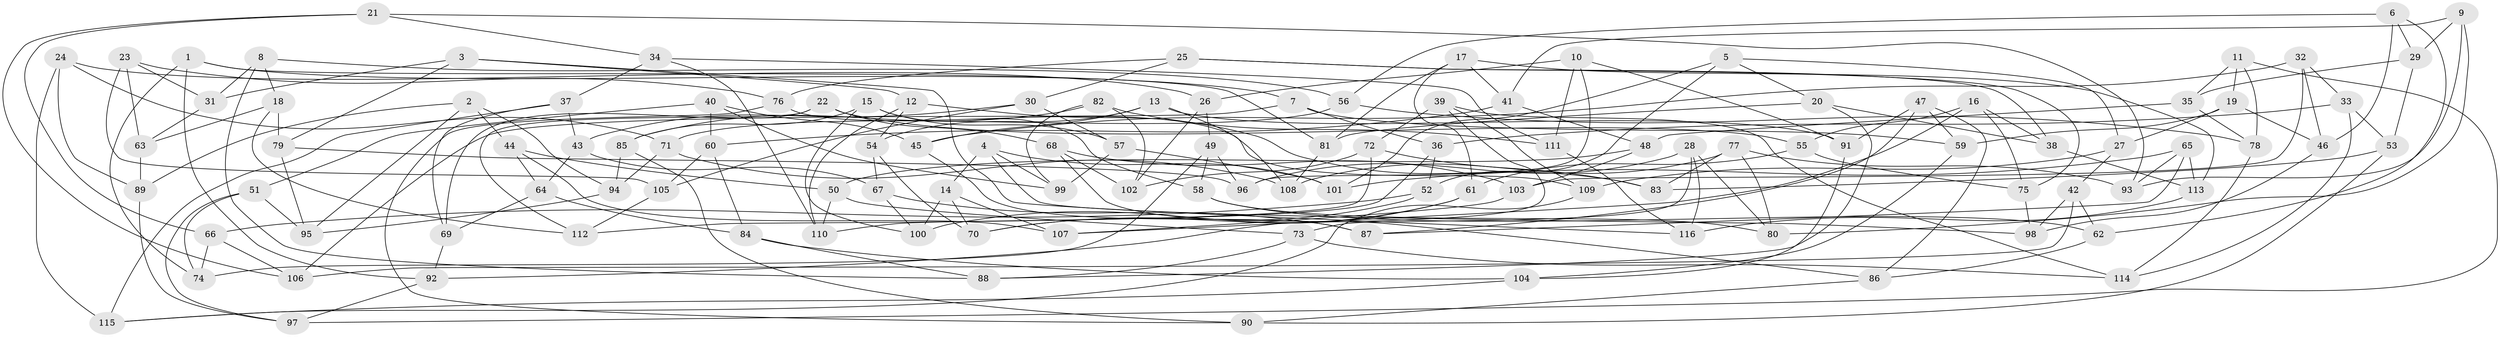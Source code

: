 // Generated by graph-tools (version 1.1) at 2025/50/03/09/25 03:50:51]
// undirected, 116 vertices, 232 edges
graph export_dot {
graph [start="1"]
  node [color=gray90,style=filled];
  1;
  2;
  3;
  4;
  5;
  6;
  7;
  8;
  9;
  10;
  11;
  12;
  13;
  14;
  15;
  16;
  17;
  18;
  19;
  20;
  21;
  22;
  23;
  24;
  25;
  26;
  27;
  28;
  29;
  30;
  31;
  32;
  33;
  34;
  35;
  36;
  37;
  38;
  39;
  40;
  41;
  42;
  43;
  44;
  45;
  46;
  47;
  48;
  49;
  50;
  51;
  52;
  53;
  54;
  55;
  56;
  57;
  58;
  59;
  60;
  61;
  62;
  63;
  64;
  65;
  66;
  67;
  68;
  69;
  70;
  71;
  72;
  73;
  74;
  75;
  76;
  77;
  78;
  79;
  80;
  81;
  82;
  83;
  84;
  85;
  86;
  87;
  88;
  89;
  90;
  91;
  92;
  93;
  94;
  95;
  96;
  97;
  98;
  99;
  100;
  101;
  102;
  103;
  104;
  105;
  106;
  107;
  108;
  109;
  110;
  111;
  112;
  113;
  114;
  115;
  116;
  1 -- 92;
  1 -- 74;
  1 -- 7;
  1 -- 81;
  2 -- 95;
  2 -- 44;
  2 -- 94;
  2 -- 89;
  3 -- 31;
  3 -- 12;
  3 -- 79;
  3 -- 116;
  4 -- 14;
  4 -- 99;
  4 -- 101;
  4 -- 98;
  5 -- 20;
  5 -- 101;
  5 -- 52;
  5 -- 27;
  6 -- 46;
  6 -- 62;
  6 -- 56;
  6 -- 29;
  7 -- 59;
  7 -- 36;
  7 -- 106;
  8 -- 31;
  8 -- 88;
  8 -- 56;
  8 -- 18;
  9 -- 41;
  9 -- 29;
  9 -- 93;
  9 -- 80;
  10 -- 91;
  10 -- 111;
  10 -- 96;
  10 -- 26;
  11 -- 78;
  11 -- 19;
  11 -- 97;
  11 -- 35;
  12 -- 110;
  12 -- 83;
  12 -- 54;
  13 -- 45;
  13 -- 108;
  13 -- 54;
  13 -- 91;
  14 -- 100;
  14 -- 107;
  14 -- 70;
  15 -- 85;
  15 -- 100;
  15 -- 58;
  15 -- 57;
  16 -- 75;
  16 -- 107;
  16 -- 38;
  16 -- 55;
  17 -- 41;
  17 -- 113;
  17 -- 81;
  17 -- 61;
  18 -- 63;
  18 -- 112;
  18 -- 79;
  19 -- 59;
  19 -- 46;
  19 -- 27;
  20 -- 88;
  20 -- 38;
  20 -- 81;
  21 -- 106;
  21 -- 34;
  21 -- 93;
  21 -- 66;
  22 -- 112;
  22 -- 68;
  22 -- 55;
  22 -- 69;
  23 -- 31;
  23 -- 105;
  23 -- 76;
  23 -- 63;
  24 -- 115;
  24 -- 26;
  24 -- 89;
  24 -- 71;
  25 -- 75;
  25 -- 76;
  25 -- 38;
  25 -- 30;
  26 -- 49;
  26 -- 102;
  27 -- 42;
  27 -- 109;
  28 -- 73;
  28 -- 116;
  28 -- 80;
  28 -- 96;
  29 -- 53;
  29 -- 35;
  30 -- 43;
  30 -- 105;
  30 -- 57;
  31 -- 63;
  32 -- 46;
  32 -- 33;
  32 -- 103;
  32 -- 45;
  33 -- 53;
  33 -- 114;
  33 -- 36;
  34 -- 37;
  34 -- 110;
  34 -- 111;
  35 -- 78;
  35 -- 48;
  36 -- 110;
  36 -- 52;
  37 -- 43;
  37 -- 69;
  37 -- 115;
  38 -- 113;
  39 -- 114;
  39 -- 72;
  39 -- 92;
  39 -- 109;
  40 -- 60;
  40 -- 45;
  40 -- 99;
  40 -- 51;
  41 -- 48;
  41 -- 60;
  42 -- 98;
  42 -- 62;
  42 -- 106;
  43 -- 67;
  43 -- 64;
  44 -- 64;
  44 -- 50;
  44 -- 107;
  45 -- 87;
  46 -- 98;
  47 -- 91;
  47 -- 59;
  47 -- 87;
  47 -- 86;
  48 -- 50;
  48 -- 103;
  49 -- 74;
  49 -- 96;
  49 -- 58;
  50 -- 110;
  50 -- 73;
  51 -- 95;
  51 -- 74;
  51 -- 97;
  52 -- 66;
  52 -- 70;
  53 -- 90;
  53 -- 83;
  54 -- 67;
  54 -- 70;
  55 -- 61;
  55 -- 75;
  56 -- 71;
  56 -- 78;
  57 -- 101;
  57 -- 99;
  58 -- 80;
  58 -- 62;
  59 -- 104;
  60 -- 84;
  60 -- 105;
  61 -- 100;
  61 -- 70;
  62 -- 86;
  63 -- 89;
  64 -- 84;
  64 -- 69;
  65 -- 93;
  65 -- 113;
  65 -- 101;
  65 -- 87;
  66 -- 106;
  66 -- 74;
  67 -- 100;
  67 -- 87;
  68 -- 103;
  68 -- 102;
  68 -- 86;
  69 -- 92;
  71 -- 108;
  71 -- 94;
  72 -- 83;
  72 -- 102;
  72 -- 112;
  73 -- 88;
  73 -- 114;
  75 -- 98;
  76 -- 109;
  76 -- 90;
  77 -- 80;
  77 -- 108;
  77 -- 83;
  77 -- 93;
  78 -- 114;
  79 -- 95;
  79 -- 96;
  81 -- 108;
  82 -- 102;
  82 -- 85;
  82 -- 111;
  82 -- 99;
  84 -- 104;
  84 -- 88;
  85 -- 90;
  85 -- 94;
  86 -- 90;
  89 -- 97;
  91 -- 104;
  92 -- 97;
  94 -- 95;
  103 -- 107;
  104 -- 115;
  105 -- 112;
  109 -- 115;
  111 -- 116;
  113 -- 116;
}

